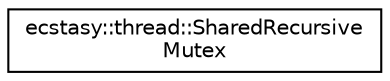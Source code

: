 digraph "Graphical Class Hierarchy"
{
 // LATEX_PDF_SIZE
  edge [fontname="Helvetica",fontsize="10",labelfontname="Helvetica",labelfontsize="10"];
  node [fontname="Helvetica",fontsize="10",shape=record];
  rankdir="LR";
  Node0 [label="ecstasy::thread::SharedRecursive\lMutex",height=0.2,width=0.4,color="black", fillcolor="white", style="filled",URL="$classecstasy_1_1thread_1_1_shared_recursive_mutex.html",tooltip="Wrapper for std::shared_mutex allowing recursive locking by the same thread."];
}

